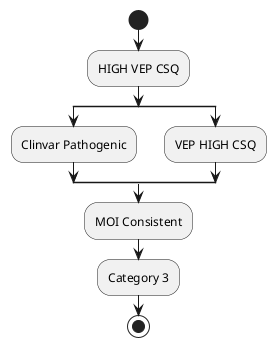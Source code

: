 @startuml
start
:HIGH VEP CSQ;
split
    :Clinvar Pathogenic;
split again
    :VEP HIGH CSQ;
end split
:MOI Consistent;
:Category 3;
stop
@enduml
